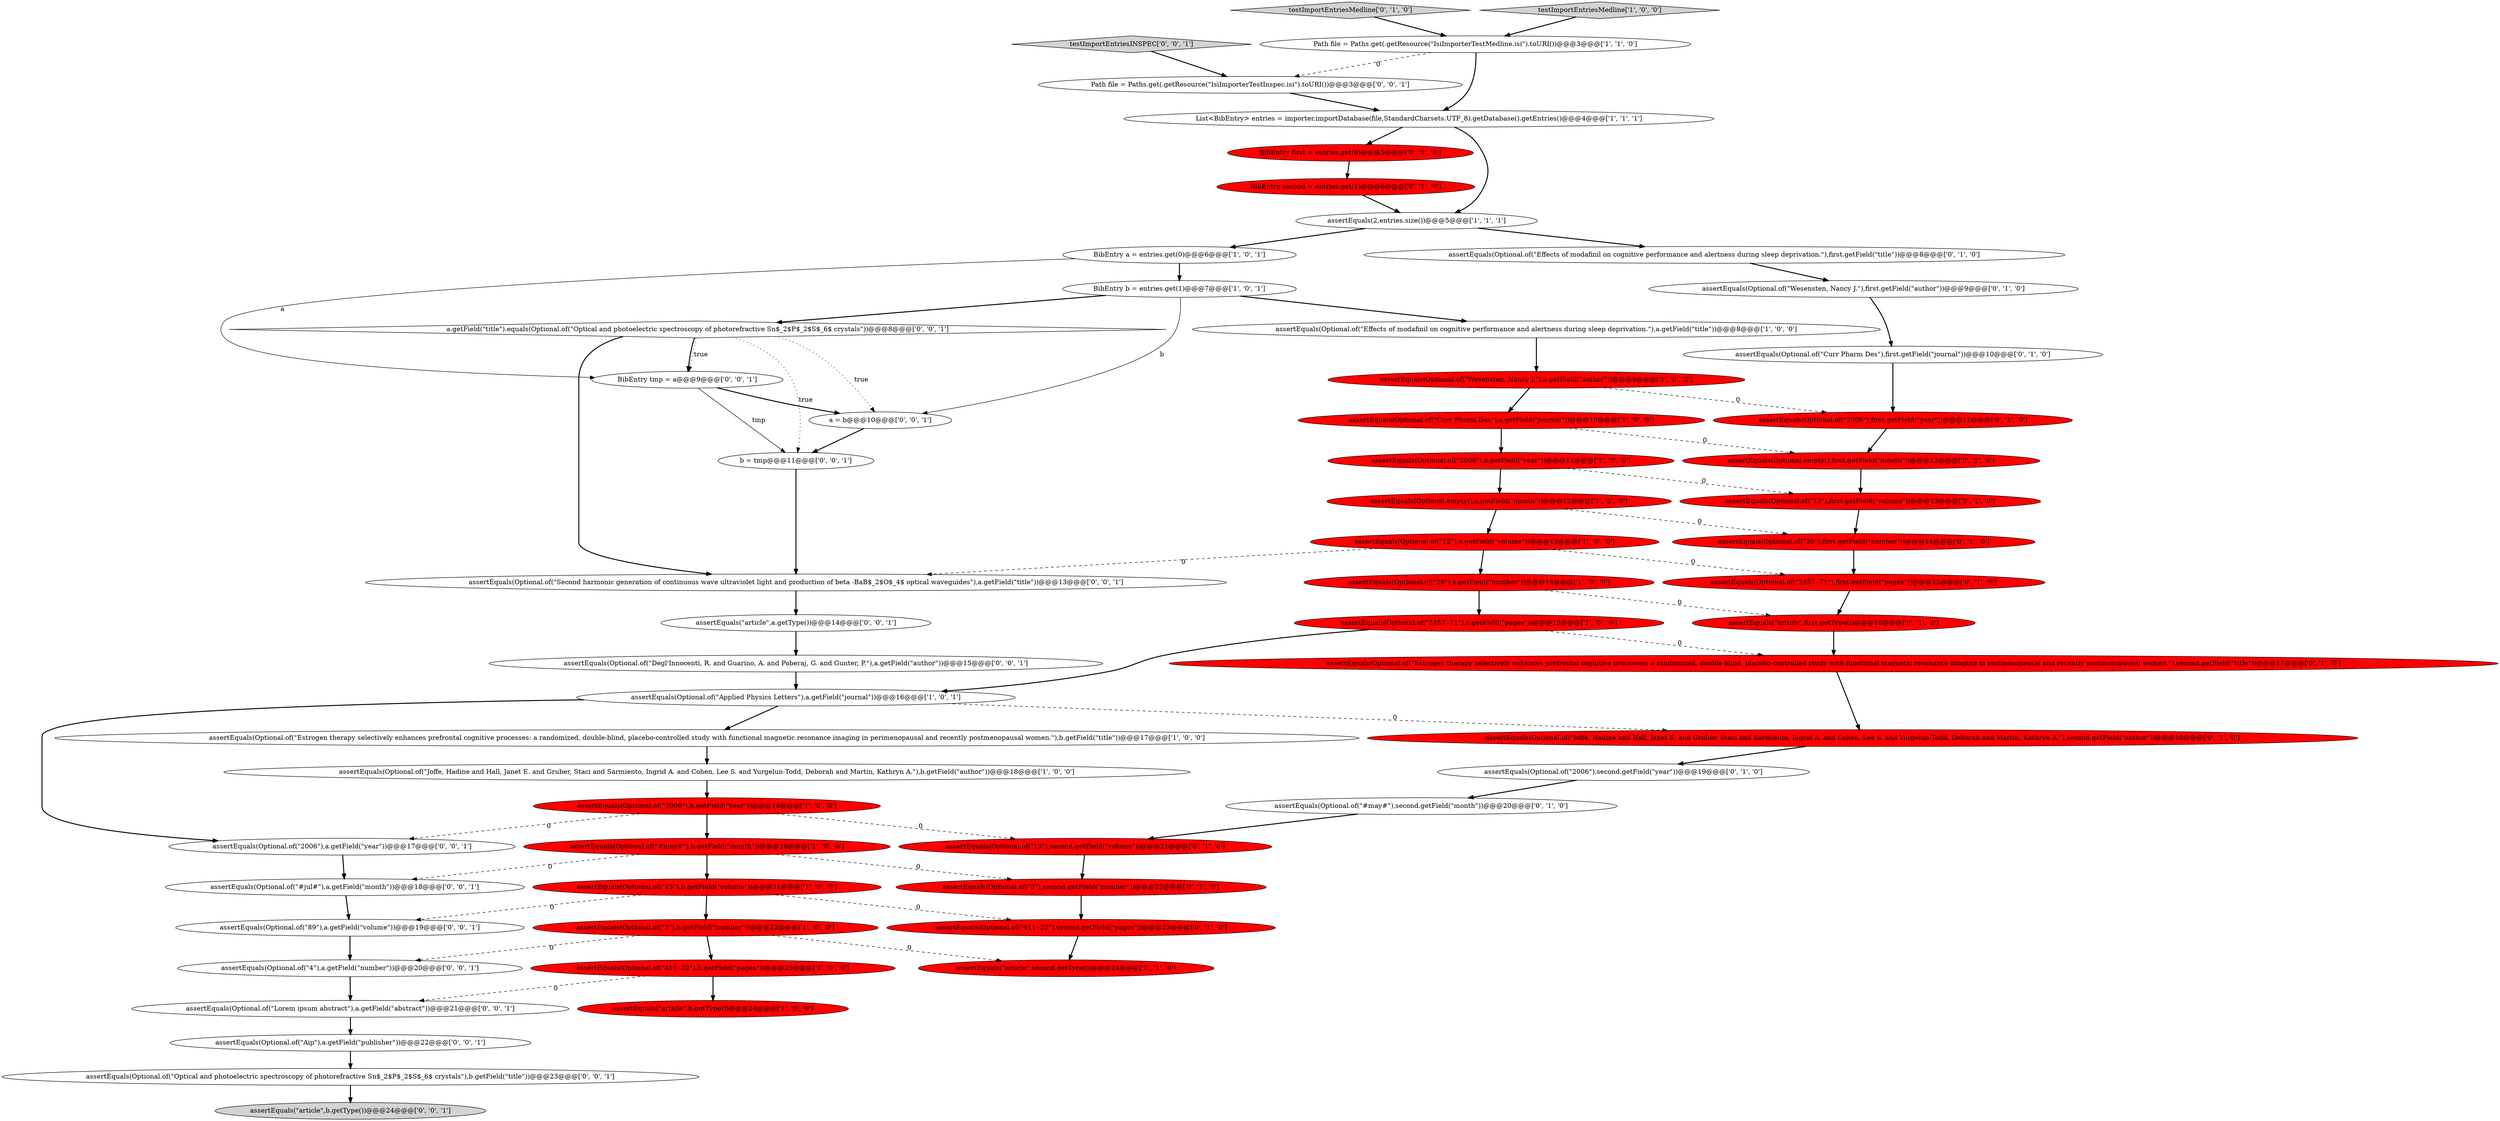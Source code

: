 digraph {
36 [style = filled, label = "assertEquals(Optional.of(\"12\"),first.getField(\"volume\"))@@@13@@@['0', '1', '0']", fillcolor = red, shape = ellipse image = "AAA1AAABBB2BBB"];
41 [style = filled, label = "assertEquals(Optional.of(\"13\"),second.getField(\"volume\"))@@@21@@@['0', '1', '0']", fillcolor = red, shape = ellipse image = "AAA1AAABBB2BBB"];
27 [style = filled, label = "assertEquals(\"article\",first.getType())@@@16@@@['0', '1', '0']", fillcolor = red, shape = ellipse image = "AAA1AAABBB2BBB"];
42 [style = filled, label = "assertEquals(Optional.of(\"411--22\"),second.getField(\"pages\"))@@@23@@@['0', '1', '0']", fillcolor = red, shape = ellipse image = "AAA1AAABBB2BBB"];
43 [style = filled, label = "testImportEntriesINSPEC['0', '0', '1']", fillcolor = lightgray, shape = diamond image = "AAA0AAABBB3BBB"];
3 [style = filled, label = "assertEquals(2,entries.size())@@@5@@@['1', '1', '1']", fillcolor = white, shape = ellipse image = "AAA0AAABBB1BBB"];
44 [style = filled, label = "b = tmp@@@11@@@['0', '0', '1']", fillcolor = white, shape = ellipse image = "AAA0AAABBB3BBB"];
53 [style = filled, label = "assertEquals(\"article\",b.getType())@@@24@@@['0', '0', '1']", fillcolor = lightgray, shape = ellipse image = "AAA0AAABBB3BBB"];
55 [style = filled, label = "assertEquals(Optional.of(\"#jul#\"),a.getField(\"month\"))@@@18@@@['0', '0', '1']", fillcolor = white, shape = ellipse image = "AAA0AAABBB3BBB"];
22 [style = filled, label = "assertEquals(Optional.of(\"20\"),a.getField(\"number\"))@@@14@@@['1', '0', '0']", fillcolor = red, shape = ellipse image = "AAA1AAABBB1BBB"];
14 [style = filled, label = "assertEquals(Optional.of(\"2457--71\"),a.getField(\"pages\"))@@@15@@@['1', '0', '0']", fillcolor = red, shape = ellipse image = "AAA1AAABBB1BBB"];
28 [style = filled, label = "assertEquals(Optional.of(\"3\"),second.getField(\"number\"))@@@22@@@['0', '1', '0']", fillcolor = red, shape = ellipse image = "AAA1AAABBB2BBB"];
35 [style = filled, label = "assertEquals(Optional.of(\"2006\"),first.getField(\"year\"))@@@11@@@['0', '1', '0']", fillcolor = red, shape = ellipse image = "AAA1AAABBB2BBB"];
29 [style = filled, label = "BibEntry second = entries.get(1)@@@6@@@['0', '1', '0']", fillcolor = red, shape = ellipse image = "AAA1AAABBB2BBB"];
17 [style = filled, label = "assertEquals(Optional.of(\"2006\"),b.getField(\"year\"))@@@19@@@['1', '0', '0']", fillcolor = red, shape = ellipse image = "AAA1AAABBB1BBB"];
52 [style = filled, label = "assertEquals(Optional.of(\"89\"),a.getField(\"volume\"))@@@19@@@['0', '0', '1']", fillcolor = white, shape = ellipse image = "AAA0AAABBB3BBB"];
24 [style = filled, label = "BibEntry first = entries.get(0)@@@5@@@['0', '1', '0']", fillcolor = red, shape = ellipse image = "AAA1AAABBB2BBB"];
16 [style = filled, label = "assertEquals(Optional.of(\"12\"),a.getField(\"volume\"))@@@13@@@['1', '0', '0']", fillcolor = red, shape = ellipse image = "AAA1AAABBB1BBB"];
0 [style = filled, label = "assertEquals(Optional.of(\"411--22\"),b.getField(\"pages\"))@@@23@@@['1', '0', '0']", fillcolor = red, shape = ellipse image = "AAA1AAABBB1BBB"];
45 [style = filled, label = "assertEquals(Optional.of(\"2006\"),a.getField(\"year\"))@@@17@@@['0', '0', '1']", fillcolor = white, shape = ellipse image = "AAA0AAABBB3BBB"];
57 [style = filled, label = "BibEntry tmp = a@@@9@@@['0', '0', '1']", fillcolor = white, shape = ellipse image = "AAA0AAABBB3BBB"];
19 [style = filled, label = "BibEntry b = entries.get(1)@@@7@@@['1', '0', '1']", fillcolor = white, shape = ellipse image = "AAA0AAABBB1BBB"];
20 [style = filled, label = "assertEquals(Optional.empty(),a.getField(\"month\"))@@@12@@@['1', '0', '0']", fillcolor = red, shape = ellipse image = "AAA1AAABBB1BBB"];
4 [style = filled, label = "assertEquals(Optional.of(\"Joffe, Hadine and Hall, Janet E. and Gruber, Staci and Sarmiento, Ingrid A. and Cohen, Lee S. and Yurgelun-Todd, Deborah and Martin, Kathryn A.\"),b.getField(\"author\"))@@@18@@@['1', '0', '0']", fillcolor = white, shape = ellipse image = "AAA0AAABBB1BBB"];
30 [style = filled, label = "assertEquals(Optional.empty(),first.getField(\"month\"))@@@12@@@['0', '1', '0']", fillcolor = red, shape = ellipse image = "AAA1AAABBB2BBB"];
18 [style = filled, label = "assertEquals(Optional.of(\"2006\"),a.getField(\"year\"))@@@11@@@['1', '0', '0']", fillcolor = red, shape = ellipse image = "AAA1AAABBB1BBB"];
34 [style = filled, label = "assertEquals(Optional.of(\"Curr Pharm Des\"),first.getField(\"journal\"))@@@10@@@['0', '1', '0']", fillcolor = white, shape = ellipse image = "AAA0AAABBB2BBB"];
11 [style = filled, label = "assertEquals(Optional.of(\"Wesensten, Nancy J.\"),a.getField(\"author\"))@@@9@@@['1', '0', '0']", fillcolor = red, shape = ellipse image = "AAA1AAABBB1BBB"];
15 [style = filled, label = "BibEntry a = entries.get(0)@@@6@@@['1', '0', '1']", fillcolor = white, shape = ellipse image = "AAA0AAABBB1BBB"];
10 [style = filled, label = "assertEquals(Optional.of(\"Estrogen therapy selectively enhances prefrontal cognitive processes: a randomized, double-blind, placebo-controlled study with functional magnetic resonance imaging in perimenopausal and recently postmenopausal women.\"),b.getField(\"title\"))@@@17@@@['1', '0', '0']", fillcolor = white, shape = ellipse image = "AAA0AAABBB1BBB"];
37 [style = filled, label = "assertEquals(Optional.of(\"Wesensten, Nancy J.\"),first.getField(\"author\"))@@@9@@@['0', '1', '0']", fillcolor = white, shape = ellipse image = "AAA0AAABBB2BBB"];
39 [style = filled, label = "assertEquals(Optional.of(\"2457--71\"),first.getField(\"pages\"))@@@15@@@['0', '1', '0']", fillcolor = red, shape = ellipse image = "AAA1AAABBB2BBB"];
56 [style = filled, label = "assertEquals(\"article\",a.getType())@@@14@@@['0', '0', '1']", fillcolor = white, shape = ellipse image = "AAA0AAABBB3BBB"];
51 [style = filled, label = "assertEquals(Optional.of(\"Degl'Innocenti, R. and Guarino, A. and Poberaj, G. and Gunter, P.\"),a.getField(\"author\"))@@@15@@@['0', '0', '1']", fillcolor = white, shape = ellipse image = "AAA0AAABBB3BBB"];
38 [style = filled, label = "assertEquals(Optional.of(\"2006\"),second.getField(\"year\"))@@@19@@@['0', '1', '0']", fillcolor = white, shape = ellipse image = "AAA0AAABBB2BBB"];
59 [style = filled, label = "assertEquals(Optional.of(\"Lorem ipsum abstract\"),a.getField(\"abstract\"))@@@21@@@['0', '0', '1']", fillcolor = white, shape = ellipse image = "AAA0AAABBB3BBB"];
5 [style = filled, label = "assertEquals(Optional.of(\"3\"),b.getField(\"number\"))@@@22@@@['1', '0', '0']", fillcolor = red, shape = ellipse image = "AAA1AAABBB1BBB"];
33 [style = filled, label = "assertEquals(Optional.of(\"#may#\"),second.getField(\"month\"))@@@20@@@['0', '1', '0']", fillcolor = white, shape = ellipse image = "AAA0AAABBB2BBB"];
32 [style = filled, label = "assertEquals(Optional.of(\"Estrogen therapy selectively enhances prefrontal cognitive processes: a randomized, double-blind, placebo-controlled study with functional magnetic resonance imaging in perimenopausal and recently postmenopausal women.\"),second.getField(\"title\"))@@@17@@@['0', '1', '0']", fillcolor = red, shape = ellipse image = "AAA1AAABBB2BBB"];
50 [style = filled, label = "a = b@@@10@@@['0', '0', '1']", fillcolor = white, shape = ellipse image = "AAA0AAABBB3BBB"];
58 [style = filled, label = "assertEquals(Optional.of(\"Second harmonic generation of continuous wave ultraviolet light and production of beta -BaB$_2$O$_4$ optical waveguides\"),a.getField(\"title\"))@@@13@@@['0', '0', '1']", fillcolor = white, shape = ellipse image = "AAA0AAABBB3BBB"];
7 [style = filled, label = "List<BibEntry> entries = importer.importDatabase(file,StandardCharsets.UTF_8).getDatabase().getEntries()@@@4@@@['1', '1', '1']", fillcolor = white, shape = ellipse image = "AAA0AAABBB1BBB"];
48 [style = filled, label = "Path file = Paths.get(.getResource(\"IsiImporterTestInspec.isi\").toURI())@@@3@@@['0', '0', '1']", fillcolor = white, shape = ellipse image = "AAA0AAABBB3BBB"];
54 [style = filled, label = "a.getField(\"title\").equals(Optional.of(\"Optical and photoelectric spectroscopy of photorefractive Sn$_2$P$_2$S$_6$ crystals\"))@@@8@@@['0', '0', '1']", fillcolor = white, shape = diamond image = "AAA0AAABBB3BBB"];
26 [style = filled, label = "testImportEntriesMedline['0', '1', '0']", fillcolor = lightgray, shape = diamond image = "AAA0AAABBB2BBB"];
9 [style = filled, label = "Path file = Paths.get(.getResource(\"IsiImporterTestMedline.isi\").toURI())@@@3@@@['1', '1', '0']", fillcolor = white, shape = ellipse image = "AAA0AAABBB1BBB"];
46 [style = filled, label = "assertEquals(Optional.of(\"4\"),a.getField(\"number\"))@@@20@@@['0', '0', '1']", fillcolor = white, shape = ellipse image = "AAA0AAABBB3BBB"];
49 [style = filled, label = "assertEquals(Optional.of(\"Optical and photoelectric spectroscopy of photorefractive Sn$_2$P$_2$S$_6$ crystals\"),b.getField(\"title\"))@@@23@@@['0', '0', '1']", fillcolor = white, shape = ellipse image = "AAA0AAABBB3BBB"];
2 [style = filled, label = "assertEquals(Optional.of(\"Effects of modafinil on cognitive performance and alertness during sleep deprivation.\"),a.getField(\"title\"))@@@8@@@['1', '0', '0']", fillcolor = white, shape = ellipse image = "AAA0AAABBB1BBB"];
6 [style = filled, label = "assertEquals(Optional.of(\"Curr Pharm Des\"),a.getField(\"journal\"))@@@10@@@['1', '0', '0']", fillcolor = red, shape = ellipse image = "AAA1AAABBB1BBB"];
40 [style = filled, label = "assertEquals(Optional.of(\"20\"),first.getField(\"number\"))@@@14@@@['0', '1', '0']", fillcolor = red, shape = ellipse image = "AAA1AAABBB2BBB"];
47 [style = filled, label = "assertEquals(Optional.of(\"Aip\"),a.getField(\"publisher\"))@@@22@@@['0', '0', '1']", fillcolor = white, shape = ellipse image = "AAA0AAABBB3BBB"];
1 [style = filled, label = "testImportEntriesMedline['1', '0', '0']", fillcolor = lightgray, shape = diamond image = "AAA0AAABBB1BBB"];
8 [style = filled, label = "assertEquals(\"article\",b.getType())@@@24@@@['1', '0', '0']", fillcolor = red, shape = ellipse image = "AAA1AAABBB1BBB"];
12 [style = filled, label = "assertEquals(Optional.of(\"13\"),b.getField(\"volume\"))@@@21@@@['1', '0', '0']", fillcolor = red, shape = ellipse image = "AAA1AAABBB1BBB"];
13 [style = filled, label = "assertEquals(Optional.of(\"#may#\"),b.getField(\"month\"))@@@20@@@['1', '0', '0']", fillcolor = red, shape = ellipse image = "AAA1AAABBB1BBB"];
21 [style = filled, label = "assertEquals(Optional.of(\"Applied Physics Letters\"),a.getField(\"journal\"))@@@16@@@['1', '0', '1']", fillcolor = white, shape = ellipse image = "AAA0AAABBB1BBB"];
23 [style = filled, label = "assertEquals(Optional.of(\"Effects of modafinil on cognitive performance and alertness during sleep deprivation.\"),first.getField(\"title\"))@@@8@@@['0', '1', '0']", fillcolor = white, shape = ellipse image = "AAA0AAABBB2BBB"];
31 [style = filled, label = "assertEquals(Optional.of(\"Joffe, Hadine and Hall, Janet E. and Gruber, Staci and Sarmiento, Ingrid A. and Cohen, Lee S. and Yurgelun-Todd, Deborah and Martin, Kathryn A.\"),second.getField(\"author\"))@@@18@@@['0', '1', '0']", fillcolor = red, shape = ellipse image = "AAA1AAABBB2BBB"];
25 [style = filled, label = "assertEquals(\"article\",second.getType())@@@24@@@['0', '1', '0']", fillcolor = red, shape = ellipse image = "AAA1AAABBB2BBB"];
13->55 [style = dashed, label="0"];
21->10 [style = bold, label=""];
27->32 [style = bold, label=""];
12->5 [style = bold, label=""];
20->40 [style = dashed, label="0"];
54->57 [style = bold, label=""];
50->44 [style = bold, label=""];
26->9 [style = bold, label=""];
30->36 [style = bold, label=""];
5->25 [style = dashed, label="0"];
9->7 [style = bold, label=""];
0->59 [style = dashed, label="0"];
41->28 [style = bold, label=""];
17->41 [style = dashed, label="0"];
47->49 [style = bold, label=""];
20->16 [style = bold, label=""];
5->46 [style = dashed, label="0"];
5->0 [style = bold, label=""];
0->8 [style = bold, label=""];
28->42 [style = bold, label=""];
46->59 [style = bold, label=""];
16->39 [style = dashed, label="0"];
16->58 [style = dashed, label="0"];
51->21 [style = bold, label=""];
33->41 [style = bold, label=""];
19->2 [style = bold, label=""];
17->45 [style = dashed, label="0"];
58->56 [style = bold, label=""];
54->58 [style = bold, label=""];
56->51 [style = bold, label=""];
13->28 [style = dashed, label="0"];
21->45 [style = bold, label=""];
18->20 [style = bold, label=""];
7->24 [style = bold, label=""];
3->23 [style = bold, label=""];
13->12 [style = bold, label=""];
23->37 [style = bold, label=""];
9->48 [style = dashed, label="0"];
19->50 [style = solid, label="b"];
34->35 [style = bold, label=""];
22->14 [style = bold, label=""];
38->33 [style = bold, label=""];
32->31 [style = bold, label=""];
14->21 [style = bold, label=""];
36->40 [style = bold, label=""];
52->46 [style = bold, label=""];
4->17 [style = bold, label=""];
45->55 [style = bold, label=""];
42->25 [style = bold, label=""];
6->18 [style = bold, label=""];
54->57 [style = dotted, label="true"];
54->44 [style = dotted, label="true"];
31->38 [style = bold, label=""];
22->27 [style = dashed, label="0"];
15->19 [style = bold, label=""];
1->9 [style = bold, label=""];
19->54 [style = bold, label=""];
21->31 [style = dashed, label="0"];
59->47 [style = bold, label=""];
54->50 [style = dotted, label="true"];
14->32 [style = dashed, label="0"];
12->42 [style = dashed, label="0"];
40->39 [style = bold, label=""];
18->36 [style = dashed, label="0"];
48->7 [style = bold, label=""];
17->13 [style = bold, label=""];
15->57 [style = solid, label="a"];
55->52 [style = bold, label=""];
35->30 [style = bold, label=""];
2->11 [style = bold, label=""];
12->52 [style = dashed, label="0"];
57->50 [style = bold, label=""];
11->6 [style = bold, label=""];
29->3 [style = bold, label=""];
43->48 [style = bold, label=""];
3->15 [style = bold, label=""];
24->29 [style = bold, label=""];
39->27 [style = bold, label=""];
16->22 [style = bold, label=""];
7->3 [style = bold, label=""];
49->53 [style = bold, label=""];
37->34 [style = bold, label=""];
10->4 [style = bold, label=""];
44->58 [style = bold, label=""];
57->44 [style = solid, label="tmp"];
6->30 [style = dashed, label="0"];
11->35 [style = dashed, label="0"];
}
